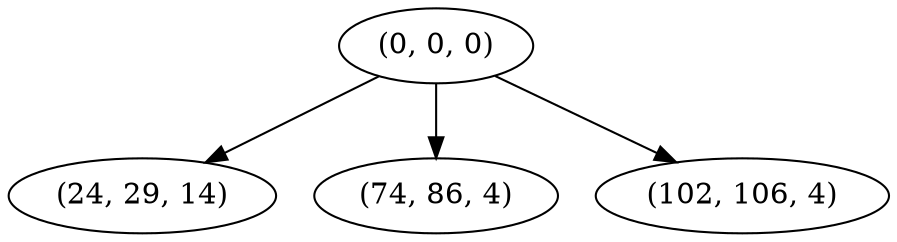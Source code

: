 digraph tree {
    "(0, 0, 0)";
    "(24, 29, 14)";
    "(74, 86, 4)";
    "(102, 106, 4)";
    "(0, 0, 0)" -> "(24, 29, 14)";
    "(0, 0, 0)" -> "(74, 86, 4)";
    "(0, 0, 0)" -> "(102, 106, 4)";
}
